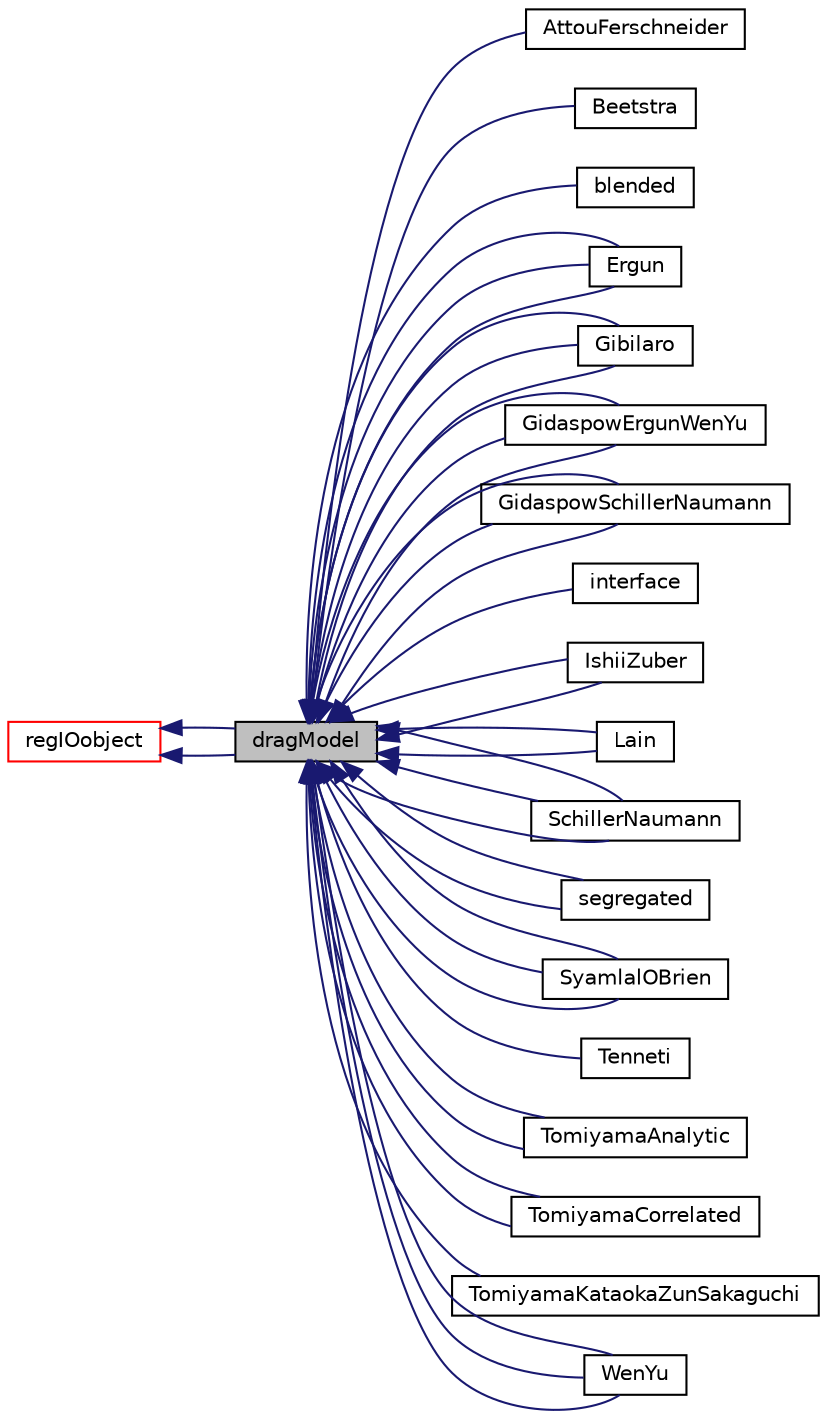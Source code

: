 digraph "dragModel"
{
  bgcolor="transparent";
  edge [fontname="Helvetica",fontsize="10",labelfontname="Helvetica",labelfontsize="10"];
  node [fontname="Helvetica",fontsize="10",shape=record];
  rankdir="LR";
  Node1 [label="dragModel",height=0.2,width=0.4,color="black", fillcolor="grey75", style="filled" fontcolor="black"];
  Node2 -> Node1 [dir="back",color="midnightblue",fontsize="10",style="solid",fontname="Helvetica"];
  Node2 [label="regIOobject",height=0.2,width=0.4,color="red",URL="$classFoam_1_1regIOobject.html",tooltip="regIOobject is an abstract class derived from IOobject to handle automatic object registration with t..."];
  Node2 -> Node1 [dir="back",color="midnightblue",fontsize="10",style="solid",fontname="Helvetica"];
  Node1 -> Node3 [dir="back",color="midnightblue",fontsize="10",style="solid",fontname="Helvetica"];
  Node3 [label="AttouFerschneider",height=0.2,width=0.4,color="black",URL="$classFoam_1_1dragModels_1_1AttouFerschneider.html",tooltip="Attou and Ferschneider&#39;s Drag model for film flow through packed beds. The implementation follows the..."];
  Node1 -> Node4 [dir="back",color="midnightblue",fontsize="10",style="solid",fontname="Helvetica"];
  Node4 [label="Beetstra",height=0.2,width=0.4,color="black",URL="$classFoam_1_1dragModels_1_1Beetstra.html",tooltip="Drag model of Beetstra et al. for monodisperse gas-particle flows obtained with direct numerical simu..."];
  Node1 -> Node5 [dir="back",color="midnightblue",fontsize="10",style="solid",fontname="Helvetica"];
  Node5 [label="blended",height=0.2,width=0.4,color="black",URL="$classFoam_1_1dragModels_1_1blended.html",tooltip="Blends two drag models based on the phase fractions to handle phase-inversion. "];
  Node1 -> Node6 [dir="back",color="midnightblue",fontsize="10",style="solid",fontname="Helvetica"];
  Node6 [label="Ergun",height=0.2,width=0.4,color="black",URL="$classFoam_1_1dragModels_1_1Ergun.html",tooltip="Reference: "];
  Node1 -> Node6 [dir="back",color="midnightblue",fontsize="10",style="solid",fontname="Helvetica"];
  Node1 -> Node6 [dir="back",color="midnightblue",fontsize="10",style="solid",fontname="Helvetica"];
  Node1 -> Node7 [dir="back",color="midnightblue",fontsize="10",style="solid",fontname="Helvetica"];
  Node7 [label="Gibilaro",height=0.2,width=0.4,color="black",URL="$classFoam_1_1dragModels_1_1Gibilaro.html",tooltip="Reference: "];
  Node1 -> Node7 [dir="back",color="midnightblue",fontsize="10",style="solid",fontname="Helvetica"];
  Node1 -> Node7 [dir="back",color="midnightblue",fontsize="10",style="solid",fontname="Helvetica"];
  Node1 -> Node8 [dir="back",color="midnightblue",fontsize="10",style="solid",fontname="Helvetica"];
  Node8 [label="GidaspowErgunWenYu",height=0.2,width=0.4,color="black",URL="$classFoam_1_1dragModels_1_1GidaspowErgunWenYu.html",tooltip="Gidaspow, Ergun, Wen and Yu drag model. "];
  Node1 -> Node8 [dir="back",color="midnightblue",fontsize="10",style="solid",fontname="Helvetica"];
  Node1 -> Node8 [dir="back",color="midnightblue",fontsize="10",style="solid",fontname="Helvetica"];
  Node1 -> Node9 [dir="back",color="midnightblue",fontsize="10",style="solid",fontname="Helvetica"];
  Node9 [label="GidaspowSchillerNaumann",height=0.2,width=0.4,color="black",URL="$classFoam_1_1dragModels_1_1GidaspowSchillerNaumann.html",tooltip="Gidaspow, Schiller and Naumann drag model. "];
  Node1 -> Node9 [dir="back",color="midnightblue",fontsize="10",style="solid",fontname="Helvetica"];
  Node1 -> Node9 [dir="back",color="midnightblue",fontsize="10",style="solid",fontname="Helvetica"];
  Node1 -> Node10 [dir="back",color="midnightblue",fontsize="10",style="solid",fontname="Helvetica"];
  Node10 [label="interface",height=0.2,width=0.4,color="black",URL="$classFoam_1_1dragModels_1_1interface.html",tooltip="Drag between phase separated by a VoF resolved interface. "];
  Node1 -> Node11 [dir="back",color="midnightblue",fontsize="10",style="solid",fontname="Helvetica"];
  Node11 [label="IshiiZuber",height=0.2,width=0.4,color="black",URL="$classFoam_1_1dragModels_1_1IshiiZuber.html",tooltip="Ishii and Zuber (1979) drag model for dense dispersed bubbly flows. "];
  Node1 -> Node11 [dir="back",color="midnightblue",fontsize="10",style="solid",fontname="Helvetica"];
  Node1 -> Node12 [dir="back",color="midnightblue",fontsize="10",style="solid",fontname="Helvetica"];
  Node12 [label="Lain",height=0.2,width=0.4,color="black",URL="$classFoam_1_1dragModels_1_1Lain.html",tooltip="Drag model of Lain et al. "];
  Node1 -> Node12 [dir="back",color="midnightblue",fontsize="10",style="solid",fontname="Helvetica"];
  Node1 -> Node13 [dir="back",color="midnightblue",fontsize="10",style="solid",fontname="Helvetica"];
  Node13 [label="SchillerNaumann",height=0.2,width=0.4,color="black",URL="$classFoam_1_1dragModels_1_1SchillerNaumann.html",tooltip="Schiller and Naumann drag model for dispersed bubbly flows. "];
  Node1 -> Node13 [dir="back",color="midnightblue",fontsize="10",style="solid",fontname="Helvetica"];
  Node1 -> Node13 [dir="back",color="midnightblue",fontsize="10",style="solid",fontname="Helvetica"];
  Node1 -> Node14 [dir="back",color="midnightblue",fontsize="10",style="solid",fontname="Helvetica"];
  Node14 [label="segregated",height=0.2,width=0.4,color="black",URL="$classFoam_1_1dragModels_1_1segregated.html",tooltip="Segregated drag model for use in regions with no obvious dispersed phase. "];
  Node1 -> Node14 [dir="back",color="midnightblue",fontsize="10",style="solid",fontname="Helvetica"];
  Node1 -> Node15 [dir="back",color="midnightblue",fontsize="10",style="solid",fontname="Helvetica"];
  Node15 [label="SyamlalOBrien",height=0.2,width=0.4,color="black",URL="$classFoam_1_1dragModels_1_1SyamlalOBrien.html",tooltip="Reference: "];
  Node1 -> Node15 [dir="back",color="midnightblue",fontsize="10",style="solid",fontname="Helvetica"];
  Node1 -> Node15 [dir="back",color="midnightblue",fontsize="10",style="solid",fontname="Helvetica"];
  Node1 -> Node16 [dir="back",color="midnightblue",fontsize="10",style="solid",fontname="Helvetica"];
  Node16 [label="Tenneti",height=0.2,width=0.4,color="black",URL="$classFoam_1_1dragModels_1_1Tenneti.html",tooltip="Drag model of Tenneti et al. for monodisperse gas-particle flows obtained with particle-resolved dire..."];
  Node1 -> Node17 [dir="back",color="midnightblue",fontsize="10",style="solid",fontname="Helvetica"];
  Node17 [label="TomiyamaAnalytic",height=0.2,width=0.4,color="black",URL="$classFoam_1_1dragModels_1_1TomiyamaAnalytic.html",tooltip="Analytical drag model of Tomiyama et al. "];
  Node1 -> Node17 [dir="back",color="midnightblue",fontsize="10",style="solid",fontname="Helvetica"];
  Node1 -> Node18 [dir="back",color="midnightblue",fontsize="10",style="solid",fontname="Helvetica"];
  Node18 [label="TomiyamaCorrelated",height=0.2,width=0.4,color="black",URL="$classFoam_1_1dragModels_1_1TomiyamaCorrelated.html",tooltip="Correlation of Tomiyama et al. "];
  Node1 -> Node18 [dir="back",color="midnightblue",fontsize="10",style="solid",fontname="Helvetica"];
  Node1 -> Node19 [dir="back",color="midnightblue",fontsize="10",style="solid",fontname="Helvetica"];
  Node19 [label="TomiyamaKataokaZunSakaguchi",height=0.2,width=0.4,color="black",URL="$classFoam_1_1dragModels_1_1TomiyamaKataokaZunSakaguchi.html",tooltip="Drag model for gas-liquid system of Tomiyama et al. "];
  Node1 -> Node20 [dir="back",color="midnightblue",fontsize="10",style="solid",fontname="Helvetica"];
  Node20 [label="WenYu",height=0.2,width=0.4,color="black",URL="$classFoam_1_1dragModels_1_1WenYu.html",tooltip="Wen and Yu drag model. "];
  Node1 -> Node20 [dir="back",color="midnightblue",fontsize="10",style="solid",fontname="Helvetica"];
  Node1 -> Node20 [dir="back",color="midnightblue",fontsize="10",style="solid",fontname="Helvetica"];
}
